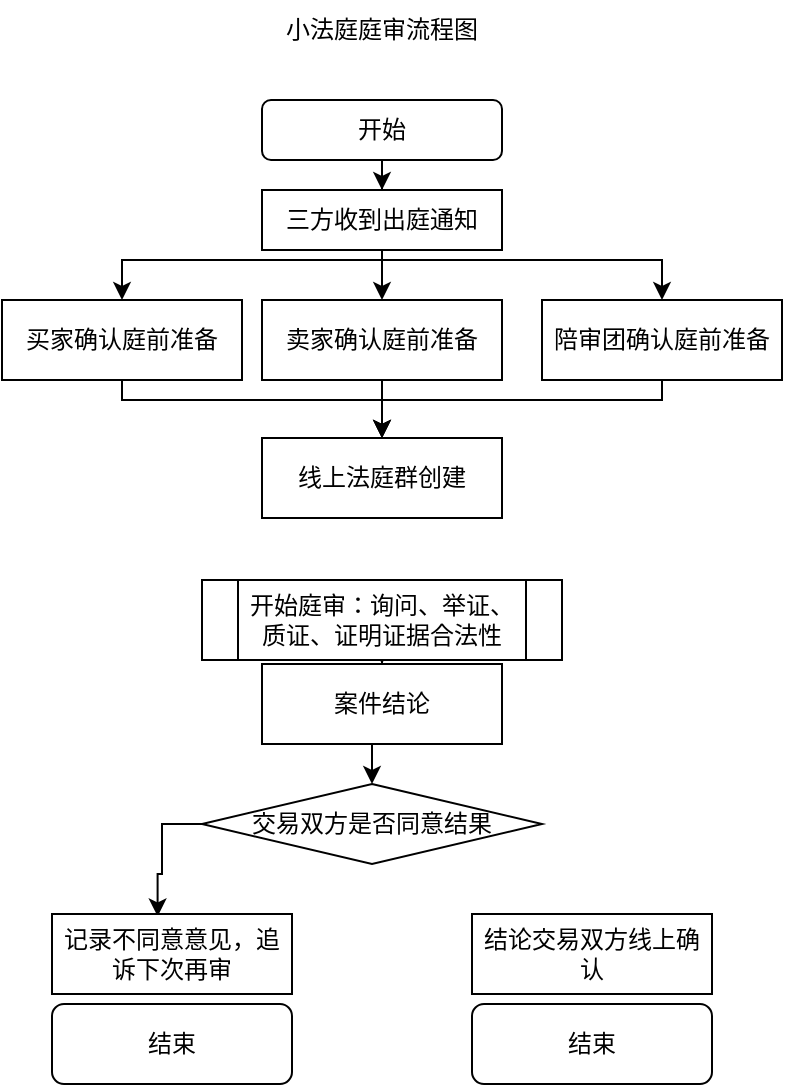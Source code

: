 <mxfile version="20.6.0" type="github">
  <diagram id="ojH-sb7A5oOOtLaTooQ6" name="第 1 页">
    <mxGraphModel dx="779" dy="768" grid="1" gridSize="10" guides="1" tooltips="1" connect="1" arrows="1" fold="1" page="1" pageScale="1" pageWidth="827" pageHeight="1169" math="0" shadow="0">
      <root>
        <mxCell id="0" />
        <mxCell id="1" parent="0" />
        <mxCell id="ZjYhPfsSYRH2SzfwsZLg-16" style="edgeStyle=orthogonalEdgeStyle;rounded=0;orthogonalLoop=1;jettySize=auto;html=1;entryX=0.5;entryY=0;entryDx=0;entryDy=0;" edge="1" parent="1" source="ZjYhPfsSYRH2SzfwsZLg-1" target="ZjYhPfsSYRH2SzfwsZLg-3">
          <mxGeometry relative="1" as="geometry" />
        </mxCell>
        <mxCell id="ZjYhPfsSYRH2SzfwsZLg-1" value="开始" style="rounded=1;whiteSpace=wrap;html=1;" vertex="1" parent="1">
          <mxGeometry x="290" y="60" width="120" height="30" as="geometry" />
        </mxCell>
        <mxCell id="ZjYhPfsSYRH2SzfwsZLg-2" value="小法庭庭审流程图" style="text;html=1;strokeColor=none;fillColor=none;align=center;verticalAlign=middle;whiteSpace=wrap;rounded=0;" vertex="1" parent="1">
          <mxGeometry x="285" y="10" width="130" height="30" as="geometry" />
        </mxCell>
        <mxCell id="ZjYhPfsSYRH2SzfwsZLg-17" style="edgeStyle=orthogonalEdgeStyle;rounded=0;orthogonalLoop=1;jettySize=auto;html=1;entryX=0.5;entryY=0;entryDx=0;entryDy=0;" edge="1" parent="1" source="ZjYhPfsSYRH2SzfwsZLg-3" target="ZjYhPfsSYRH2SzfwsZLg-5">
          <mxGeometry relative="1" as="geometry">
            <Array as="points">
              <mxPoint x="350" y="140" />
              <mxPoint x="220" y="140" />
            </Array>
          </mxGeometry>
        </mxCell>
        <mxCell id="ZjYhPfsSYRH2SzfwsZLg-18" style="edgeStyle=orthogonalEdgeStyle;rounded=0;orthogonalLoop=1;jettySize=auto;html=1;entryX=0.5;entryY=0;entryDx=0;entryDy=0;" edge="1" parent="1" source="ZjYhPfsSYRH2SzfwsZLg-3" target="ZjYhPfsSYRH2SzfwsZLg-4">
          <mxGeometry relative="1" as="geometry" />
        </mxCell>
        <mxCell id="ZjYhPfsSYRH2SzfwsZLg-19" style="edgeStyle=orthogonalEdgeStyle;rounded=0;orthogonalLoop=1;jettySize=auto;html=1;" edge="1" parent="1" source="ZjYhPfsSYRH2SzfwsZLg-3" target="ZjYhPfsSYRH2SzfwsZLg-6">
          <mxGeometry relative="1" as="geometry">
            <Array as="points">
              <mxPoint x="350" y="140" />
              <mxPoint x="490" y="140" />
            </Array>
          </mxGeometry>
        </mxCell>
        <mxCell id="ZjYhPfsSYRH2SzfwsZLg-3" value="三方收到出庭通知" style="rounded=0;whiteSpace=wrap;html=1;" vertex="1" parent="1">
          <mxGeometry x="290" y="105" width="120" height="30" as="geometry" />
        </mxCell>
        <mxCell id="ZjYhPfsSYRH2SzfwsZLg-21" style="edgeStyle=orthogonalEdgeStyle;rounded=0;orthogonalLoop=1;jettySize=auto;html=1;entryX=0.5;entryY=0;entryDx=0;entryDy=0;" edge="1" parent="1" source="ZjYhPfsSYRH2SzfwsZLg-4" target="ZjYhPfsSYRH2SzfwsZLg-7">
          <mxGeometry relative="1" as="geometry" />
        </mxCell>
        <mxCell id="ZjYhPfsSYRH2SzfwsZLg-4" value="卖家确认庭前准备" style="rounded=0;whiteSpace=wrap;html=1;" vertex="1" parent="1">
          <mxGeometry x="290" y="160" width="120" height="40" as="geometry" />
        </mxCell>
        <mxCell id="ZjYhPfsSYRH2SzfwsZLg-20" style="edgeStyle=orthogonalEdgeStyle;rounded=0;orthogonalLoop=1;jettySize=auto;html=1;entryX=0.5;entryY=0;entryDx=0;entryDy=0;" edge="1" parent="1" source="ZjYhPfsSYRH2SzfwsZLg-5" target="ZjYhPfsSYRH2SzfwsZLg-7">
          <mxGeometry relative="1" as="geometry">
            <Array as="points">
              <mxPoint x="220" y="210" />
              <mxPoint x="350" y="210" />
            </Array>
          </mxGeometry>
        </mxCell>
        <mxCell id="ZjYhPfsSYRH2SzfwsZLg-5" value="买家确认庭前准备" style="rounded=0;whiteSpace=wrap;html=1;" vertex="1" parent="1">
          <mxGeometry x="160" y="160" width="120" height="40" as="geometry" />
        </mxCell>
        <mxCell id="ZjYhPfsSYRH2SzfwsZLg-22" style="edgeStyle=orthogonalEdgeStyle;rounded=0;orthogonalLoop=1;jettySize=auto;html=1;entryX=0.5;entryY=0;entryDx=0;entryDy=0;" edge="1" parent="1" source="ZjYhPfsSYRH2SzfwsZLg-6" target="ZjYhPfsSYRH2SzfwsZLg-7">
          <mxGeometry relative="1" as="geometry">
            <Array as="points">
              <mxPoint x="490" y="210" />
              <mxPoint x="350" y="210" />
            </Array>
          </mxGeometry>
        </mxCell>
        <mxCell id="ZjYhPfsSYRH2SzfwsZLg-6" value="陪审团确认庭前准备" style="rounded=0;whiteSpace=wrap;html=1;" vertex="1" parent="1">
          <mxGeometry x="430" y="160" width="120" height="40" as="geometry" />
        </mxCell>
        <mxCell id="ZjYhPfsSYRH2SzfwsZLg-7" value="线上法庭群创建" style="rounded=0;whiteSpace=wrap;html=1;" vertex="1" parent="1">
          <mxGeometry x="290" y="229" width="120" height="40" as="geometry" />
        </mxCell>
        <mxCell id="ZjYhPfsSYRH2SzfwsZLg-23" style="edgeStyle=orthogonalEdgeStyle;rounded=0;orthogonalLoop=1;jettySize=auto;html=1;" edge="1" parent="1" source="ZjYhPfsSYRH2SzfwsZLg-8" target="ZjYhPfsSYRH2SzfwsZLg-9">
          <mxGeometry relative="1" as="geometry" />
        </mxCell>
        <mxCell id="ZjYhPfsSYRH2SzfwsZLg-8" value="开始庭审：询问、举证、质证、证明证据合法性" style="shape=process;whiteSpace=wrap;html=1;backgroundOutline=1;" vertex="1" parent="1">
          <mxGeometry x="260" y="300" width="180" height="40" as="geometry" />
        </mxCell>
        <mxCell id="ZjYhPfsSYRH2SzfwsZLg-24" style="edgeStyle=orthogonalEdgeStyle;rounded=0;orthogonalLoop=1;jettySize=auto;html=1;entryX=0.5;entryY=0;entryDx=0;entryDy=0;" edge="1" parent="1">
          <mxGeometry relative="1" as="geometry">
            <mxPoint x="350" y="382" as="sourcePoint" />
            <mxPoint x="345" y="402" as="targetPoint" />
          </mxGeometry>
        </mxCell>
        <mxCell id="ZjYhPfsSYRH2SzfwsZLg-9" value="案件结论" style="rounded=0;whiteSpace=wrap;html=1;" vertex="1" parent="1">
          <mxGeometry x="290" y="342" width="120" height="40" as="geometry" />
        </mxCell>
        <mxCell id="ZjYhPfsSYRH2SzfwsZLg-29" style="edgeStyle=orthogonalEdgeStyle;rounded=0;orthogonalLoop=1;jettySize=auto;html=1;entryX=0.44;entryY=0.03;entryDx=0;entryDy=0;entryPerimeter=0;" edge="1" parent="1" source="ZjYhPfsSYRH2SzfwsZLg-11" target="ZjYhPfsSYRH2SzfwsZLg-12">
          <mxGeometry relative="1" as="geometry">
            <Array as="points">
              <mxPoint x="240" y="422" />
              <mxPoint x="240" y="447" />
              <mxPoint x="238" y="447" />
            </Array>
          </mxGeometry>
        </mxCell>
        <mxCell id="ZjYhPfsSYRH2SzfwsZLg-11" value="交易双方是否同意结果" style="rhombus;whiteSpace=wrap;html=1;" vertex="1" parent="1">
          <mxGeometry x="260" y="402" width="170" height="40" as="geometry" />
        </mxCell>
        <mxCell id="ZjYhPfsSYRH2SzfwsZLg-12" value="记录不同意意见，追诉下次再审" style="rounded=0;whiteSpace=wrap;html=1;" vertex="1" parent="1">
          <mxGeometry x="185" y="467" width="120" height="40" as="geometry" />
        </mxCell>
        <mxCell id="ZjYhPfsSYRH2SzfwsZLg-13" value="结论交易双方线上确认" style="rounded=0;whiteSpace=wrap;html=1;" vertex="1" parent="1">
          <mxGeometry x="395" y="467" width="120" height="40" as="geometry" />
        </mxCell>
        <mxCell id="ZjYhPfsSYRH2SzfwsZLg-14" value="结束" style="rounded=1;whiteSpace=wrap;html=1;" vertex="1" parent="1">
          <mxGeometry x="395" y="512" width="120" height="40" as="geometry" />
        </mxCell>
        <mxCell id="ZjYhPfsSYRH2SzfwsZLg-15" value="结束" style="rounded=1;whiteSpace=wrap;html=1;" vertex="1" parent="1">
          <mxGeometry x="185" y="512" width="120" height="40" as="geometry" />
        </mxCell>
      </root>
    </mxGraphModel>
  </diagram>
</mxfile>

